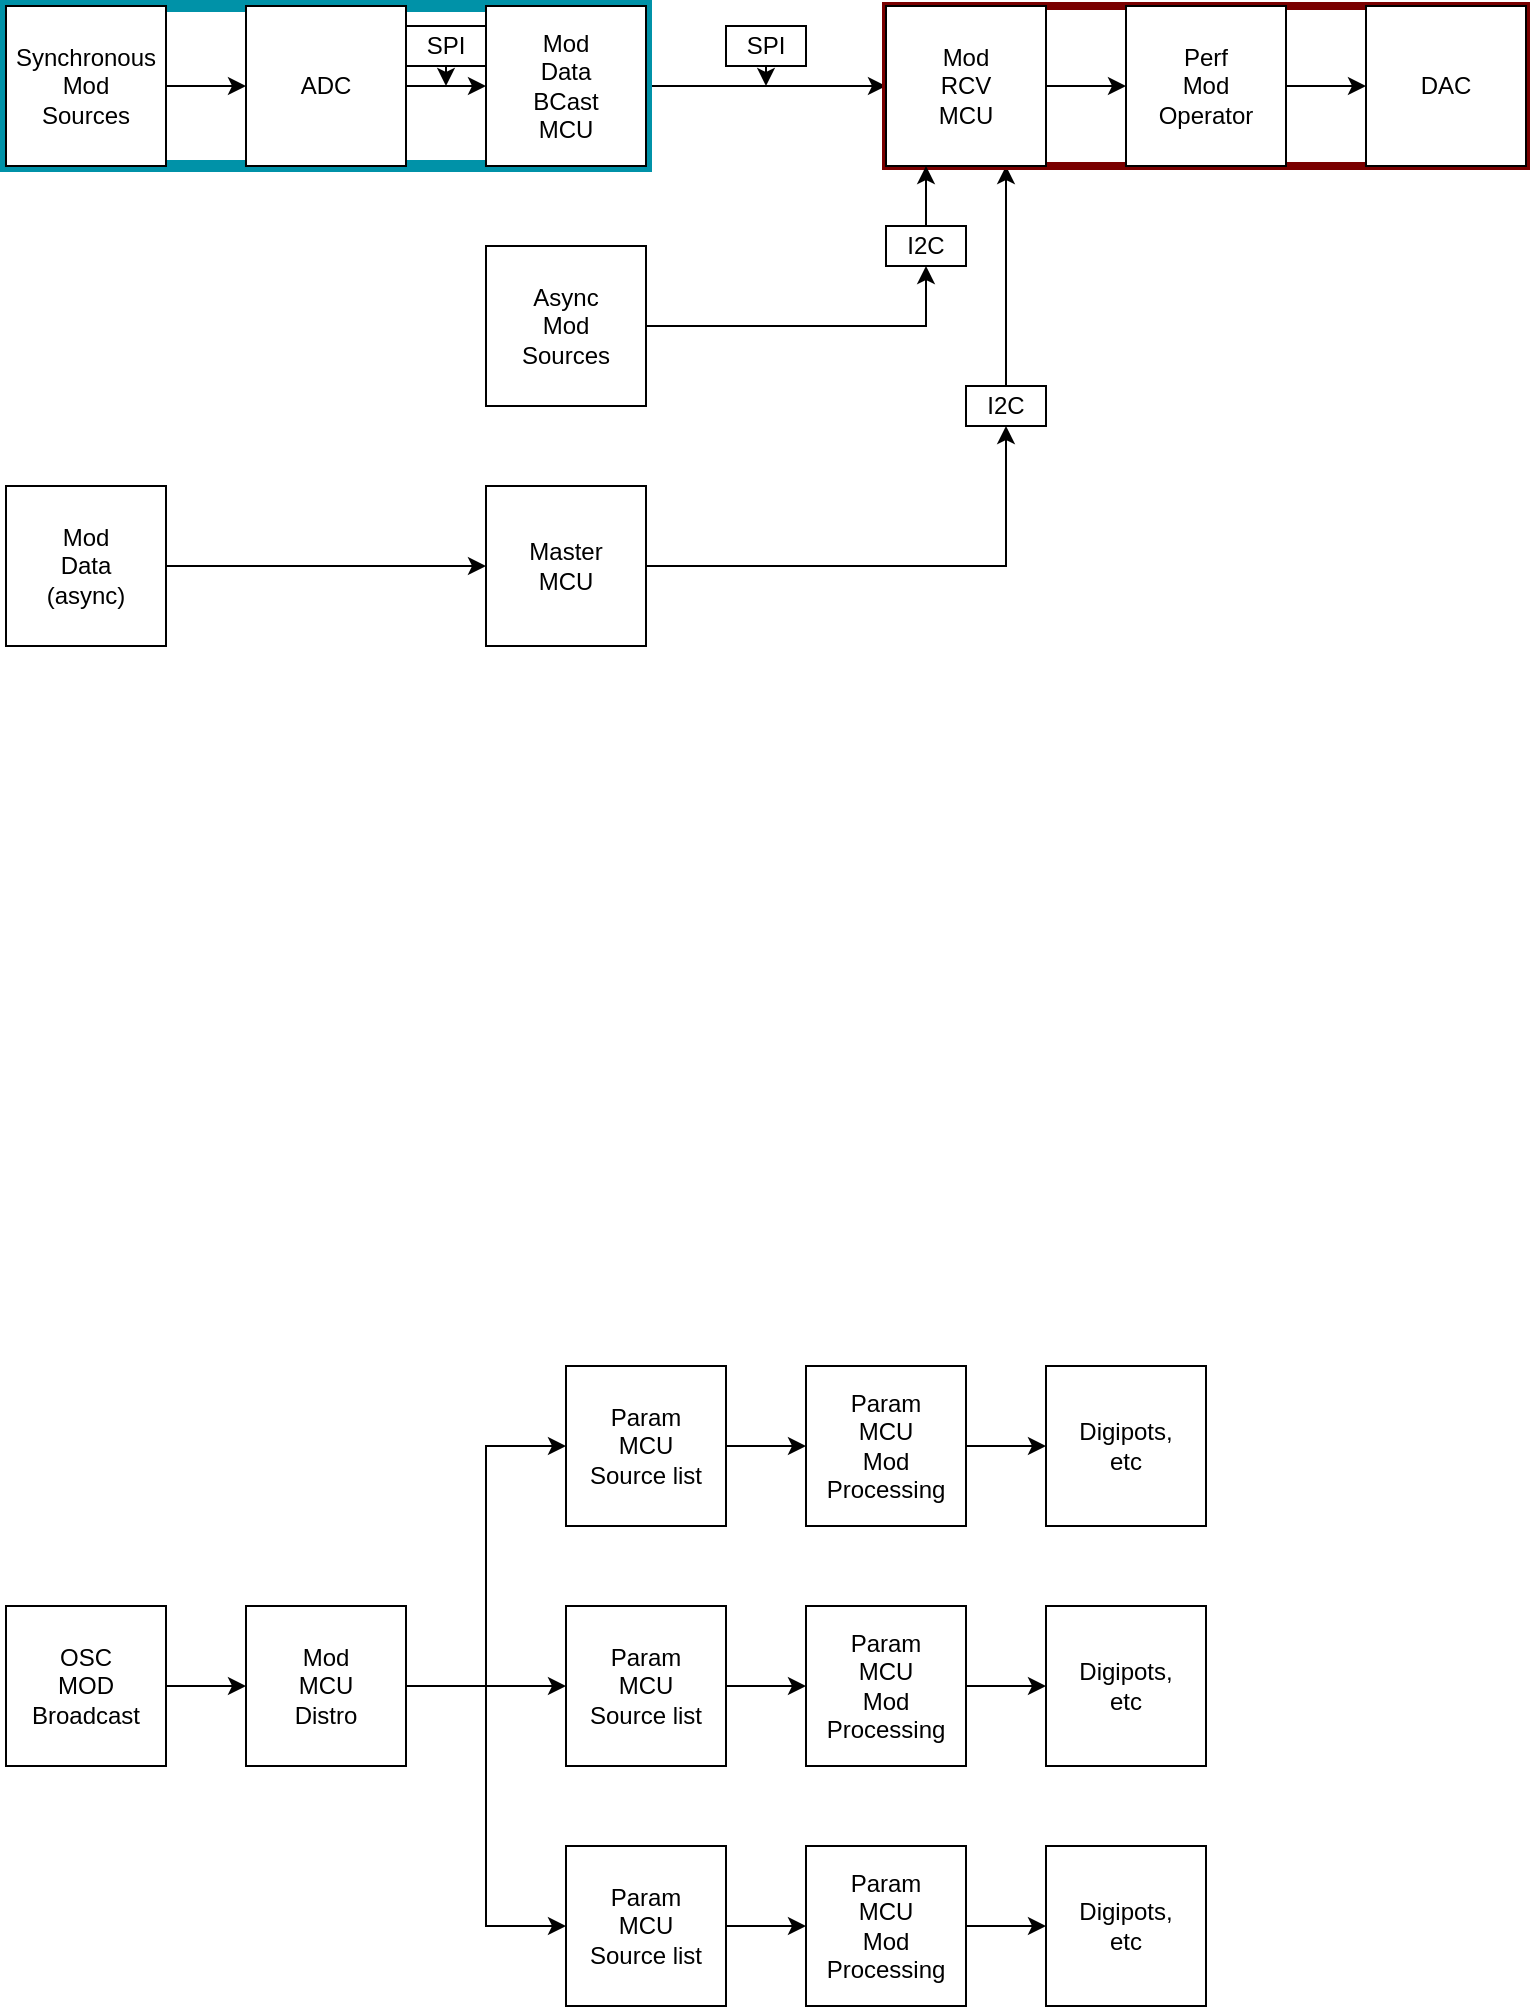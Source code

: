<mxfile version="13.6.2" type="device"><diagram id="Zq-pHyxajWsBaYifZNIH" name="Page-1"><mxGraphModel dx="1185" dy="685" grid="1" gridSize="10" guides="1" tooltips="1" connect="1" arrows="1" fold="1" page="1" pageScale="1" pageWidth="850" pageHeight="1100" math="0" shadow="0"><root><mxCell id="0"/><mxCell id="1" parent="0"/><mxCell id="CKQ7m0l-VBFjFJbRLZWQ-15" style="edgeStyle=orthogonalEdgeStyle;rounded=0;orthogonalLoop=1;jettySize=auto;html=1;entryX=0;entryY=0.5;entryDx=0;entryDy=0;" edge="1" parent="1" source="CKQ7m0l-VBFjFJbRLZWQ-13" target="CKQ7m0l-VBFjFJbRLZWQ-14"><mxGeometry relative="1" as="geometry"/></mxCell><mxCell id="CKQ7m0l-VBFjFJbRLZWQ-30" style="edgeStyle=orthogonalEdgeStyle;rounded=0;orthogonalLoop=1;jettySize=auto;html=1;entryX=0;entryY=0.5;entryDx=0;entryDy=0;" edge="1" parent="1" source="CKQ7m0l-VBFjFJbRLZWQ-13" target="CKQ7m0l-VBFjFJbRLZWQ-26"><mxGeometry relative="1" as="geometry"/></mxCell><mxCell id="CKQ7m0l-VBFjFJbRLZWQ-31" style="edgeStyle=orthogonalEdgeStyle;rounded=0;orthogonalLoop=1;jettySize=auto;html=1;entryX=0;entryY=0.5;entryDx=0;entryDy=0;" edge="1" parent="1" source="CKQ7m0l-VBFjFJbRLZWQ-13" target="CKQ7m0l-VBFjFJbRLZWQ-21"><mxGeometry relative="1" as="geometry"/></mxCell><mxCell id="CKQ7m0l-VBFjFJbRLZWQ-13" value="Mod&lt;br&gt;MCU&lt;br&gt;Distro" style="whiteSpace=wrap;html=1;aspect=fixed;" vertex="1" parent="1"><mxGeometry x="160" y="840" width="80" height="80" as="geometry"/></mxCell><mxCell id="CKQ7m0l-VBFjFJbRLZWQ-17" style="edgeStyle=orthogonalEdgeStyle;rounded=0;orthogonalLoop=1;jettySize=auto;html=1;entryX=0;entryY=0.5;entryDx=0;entryDy=0;" edge="1" parent="1" source="CKQ7m0l-VBFjFJbRLZWQ-14" target="CKQ7m0l-VBFjFJbRLZWQ-16"><mxGeometry relative="1" as="geometry"/></mxCell><mxCell id="CKQ7m0l-VBFjFJbRLZWQ-14" value="Param&lt;br&gt;MCU&lt;br&gt;Source list" style="whiteSpace=wrap;html=1;aspect=fixed;" vertex="1" parent="1"><mxGeometry x="320" y="840" width="80" height="80" as="geometry"/></mxCell><mxCell id="CKQ7m0l-VBFjFJbRLZWQ-19" style="edgeStyle=orthogonalEdgeStyle;rounded=0;orthogonalLoop=1;jettySize=auto;html=1;entryX=0;entryY=0.5;entryDx=0;entryDy=0;" edge="1" parent="1" source="CKQ7m0l-VBFjFJbRLZWQ-16" target="CKQ7m0l-VBFjFJbRLZWQ-18"><mxGeometry relative="1" as="geometry"/></mxCell><mxCell id="CKQ7m0l-VBFjFJbRLZWQ-16" value="Param&lt;br&gt;MCU&lt;br&gt;Mod&lt;br&gt;Processing" style="whiteSpace=wrap;html=1;aspect=fixed;" vertex="1" parent="1"><mxGeometry x="440" y="840" width="80" height="80" as="geometry"/></mxCell><mxCell id="CKQ7m0l-VBFjFJbRLZWQ-18" value="Digipots,&lt;br&gt;etc" style="whiteSpace=wrap;html=1;aspect=fixed;" vertex="1" parent="1"><mxGeometry x="560" y="840" width="80" height="80" as="geometry"/></mxCell><mxCell id="CKQ7m0l-VBFjFJbRLZWQ-20" style="edgeStyle=orthogonalEdgeStyle;rounded=0;orthogonalLoop=1;jettySize=auto;html=1;entryX=0;entryY=0.5;entryDx=0;entryDy=0;" edge="1" parent="1" source="CKQ7m0l-VBFjFJbRLZWQ-21" target="CKQ7m0l-VBFjFJbRLZWQ-23"><mxGeometry relative="1" as="geometry"/></mxCell><mxCell id="CKQ7m0l-VBFjFJbRLZWQ-21" value="Param&lt;br&gt;MCU&lt;br&gt;Source list" style="whiteSpace=wrap;html=1;aspect=fixed;" vertex="1" parent="1"><mxGeometry x="320" y="960" width="80" height="80" as="geometry"/></mxCell><mxCell id="CKQ7m0l-VBFjFJbRLZWQ-22" style="edgeStyle=orthogonalEdgeStyle;rounded=0;orthogonalLoop=1;jettySize=auto;html=1;entryX=0;entryY=0.5;entryDx=0;entryDy=0;" edge="1" parent="1" source="CKQ7m0l-VBFjFJbRLZWQ-23" target="CKQ7m0l-VBFjFJbRLZWQ-24"><mxGeometry relative="1" as="geometry"/></mxCell><mxCell id="CKQ7m0l-VBFjFJbRLZWQ-23" value="Param&lt;br&gt;MCU&lt;br&gt;Mod&lt;br&gt;Processing" style="whiteSpace=wrap;html=1;aspect=fixed;" vertex="1" parent="1"><mxGeometry x="440" y="960" width="80" height="80" as="geometry"/></mxCell><mxCell id="CKQ7m0l-VBFjFJbRLZWQ-24" value="Digipots,&lt;br&gt;etc" style="whiteSpace=wrap;html=1;aspect=fixed;" vertex="1" parent="1"><mxGeometry x="560" y="960" width="80" height="80" as="geometry"/></mxCell><mxCell id="CKQ7m0l-VBFjFJbRLZWQ-25" style="edgeStyle=orthogonalEdgeStyle;rounded=0;orthogonalLoop=1;jettySize=auto;html=1;entryX=0;entryY=0.5;entryDx=0;entryDy=0;" edge="1" parent="1" source="CKQ7m0l-VBFjFJbRLZWQ-26" target="CKQ7m0l-VBFjFJbRLZWQ-28"><mxGeometry relative="1" as="geometry"/></mxCell><mxCell id="CKQ7m0l-VBFjFJbRLZWQ-26" value="Param&lt;br&gt;MCU&lt;br&gt;Source list" style="whiteSpace=wrap;html=1;aspect=fixed;" vertex="1" parent="1"><mxGeometry x="320" y="720" width="80" height="80" as="geometry"/></mxCell><mxCell id="CKQ7m0l-VBFjFJbRLZWQ-27" style="edgeStyle=orthogonalEdgeStyle;rounded=0;orthogonalLoop=1;jettySize=auto;html=1;entryX=0;entryY=0.5;entryDx=0;entryDy=0;" edge="1" parent="1" source="CKQ7m0l-VBFjFJbRLZWQ-28" target="CKQ7m0l-VBFjFJbRLZWQ-29"><mxGeometry relative="1" as="geometry"/></mxCell><mxCell id="CKQ7m0l-VBFjFJbRLZWQ-28" value="Param&lt;br&gt;MCU&lt;br&gt;Mod&lt;br&gt;Processing" style="whiteSpace=wrap;html=1;aspect=fixed;" vertex="1" parent="1"><mxGeometry x="440" y="720" width="80" height="80" as="geometry"/></mxCell><mxCell id="CKQ7m0l-VBFjFJbRLZWQ-29" value="Digipots,&lt;br&gt;etc" style="whiteSpace=wrap;html=1;aspect=fixed;" vertex="1" parent="1"><mxGeometry x="560" y="720" width="80" height="80" as="geometry"/></mxCell><mxCell id="CKQ7m0l-VBFjFJbRLZWQ-38" style="edgeStyle=orthogonalEdgeStyle;rounded=0;orthogonalLoop=1;jettySize=auto;html=1;entryX=0;entryY=0.5;entryDx=0;entryDy=0;" edge="1" parent="1" source="CKQ7m0l-VBFjFJbRLZWQ-37" target="CKQ7m0l-VBFjFJbRLZWQ-13"><mxGeometry relative="1" as="geometry"/></mxCell><mxCell id="CKQ7m0l-VBFjFJbRLZWQ-37" value="OSC&lt;br&gt;MOD&lt;br&gt;Broadcast" style="whiteSpace=wrap;html=1;aspect=fixed;" vertex="1" parent="1"><mxGeometry x="40" y="840" width="80" height="80" as="geometry"/></mxCell><mxCell id="CKQ7m0l-VBFjFJbRLZWQ-41" style="edgeStyle=orthogonalEdgeStyle;rounded=0;orthogonalLoop=1;jettySize=auto;html=1;entryX=0;entryY=0.5;entryDx=0;entryDy=0;" edge="1" parent="1" source="CKQ7m0l-VBFjFJbRLZWQ-39" target="CKQ7m0l-VBFjFJbRLZWQ-40"><mxGeometry relative="1" as="geometry"/></mxCell><mxCell id="CKQ7m0l-VBFjFJbRLZWQ-67" style="edgeStyle=orthogonalEdgeStyle;rounded=0;orthogonalLoop=1;jettySize=auto;html=1;entryX=0;entryY=0.5;entryDx=0;entryDy=0;" edge="1" parent="1" source="CKQ7m0l-VBFjFJbRLZWQ-50" target="CKQ7m0l-VBFjFJbRLZWQ-66"><mxGeometry relative="1" as="geometry"/></mxCell><mxCell id="CKQ7m0l-VBFjFJbRLZWQ-50" value="Mod&lt;br&gt;Data&lt;br&gt;(async)" style="whiteSpace=wrap;html=1;aspect=fixed;" vertex="1" parent="1"><mxGeometry x="40" y="280" width="80" height="80" as="geometry"/></mxCell><mxCell id="CKQ7m0l-VBFjFJbRLZWQ-64" style="edgeStyle=orthogonalEdgeStyle;rounded=0;orthogonalLoop=1;jettySize=auto;html=1;exitX=0.5;exitY=1;exitDx=0;exitDy=0;" edge="1" parent="1" source="CKQ7m0l-VBFjFJbRLZWQ-61"><mxGeometry relative="1" as="geometry"><mxPoint x="420" y="80" as="targetPoint"/></mxGeometry></mxCell><mxCell id="CKQ7m0l-VBFjFJbRLZWQ-61" value="SPI" style="text;html=1;fillColor=none;align=center;verticalAlign=middle;whiteSpace=wrap;rounded=0;strokeColor=#000000;" vertex="1" parent="1"><mxGeometry x="400" y="50" width="40" height="20" as="geometry"/></mxCell><mxCell id="CKQ7m0l-VBFjFJbRLZWQ-68" style="edgeStyle=orthogonalEdgeStyle;rounded=0;orthogonalLoop=1;jettySize=auto;html=1;entryX=0.75;entryY=1;entryDx=0;entryDy=0;" edge="1" parent="1" source="CKQ7m0l-VBFjFJbRLZWQ-87" target="CKQ7m0l-VBFjFJbRLZWQ-40"><mxGeometry relative="1" as="geometry"/></mxCell><mxCell id="CKQ7m0l-VBFjFJbRLZWQ-66" value="Master&lt;br&gt;MCU" style="whiteSpace=wrap;html=1;aspect=fixed;" vertex="1" parent="1"><mxGeometry x="280" y="280" width="80" height="80" as="geometry"/></mxCell><mxCell id="CKQ7m0l-VBFjFJbRLZWQ-76" value="" style="group;strokeColor=#7A0000;perimeterSpacing=0;strokeWidth=4;" vertex="1" connectable="0" parent="1"><mxGeometry x="480" y="40" width="320" height="80" as="geometry"/></mxCell><mxCell id="CKQ7m0l-VBFjFJbRLZWQ-75" value="" style="group" vertex="1" connectable="0" parent="CKQ7m0l-VBFjFJbRLZWQ-76"><mxGeometry width="320" height="80" as="geometry"/></mxCell><mxCell id="CKQ7m0l-VBFjFJbRLZWQ-74" value="" style="group" vertex="1" connectable="0" parent="CKQ7m0l-VBFjFJbRLZWQ-75"><mxGeometry width="320" height="80" as="geometry"/></mxCell><mxCell id="CKQ7m0l-VBFjFJbRLZWQ-40" value="Mod&lt;br&gt;RCV&lt;br&gt;MCU" style="whiteSpace=wrap;html=1;aspect=fixed;" vertex="1" parent="CKQ7m0l-VBFjFJbRLZWQ-74"><mxGeometry width="80" height="80" as="geometry"/></mxCell><mxCell id="CKQ7m0l-VBFjFJbRLZWQ-48" value="Perf&lt;br&gt;Mod&lt;br&gt;Operator" style="whiteSpace=wrap;html=1;aspect=fixed;" vertex="1" parent="CKQ7m0l-VBFjFJbRLZWQ-74"><mxGeometry x="120" width="80" height="80" as="geometry"/></mxCell><mxCell id="CKQ7m0l-VBFjFJbRLZWQ-49" style="edgeStyle=orthogonalEdgeStyle;rounded=0;orthogonalLoop=1;jettySize=auto;html=1;entryX=0;entryY=0.5;entryDx=0;entryDy=0;" edge="1" parent="CKQ7m0l-VBFjFJbRLZWQ-74" source="CKQ7m0l-VBFjFJbRLZWQ-40" target="CKQ7m0l-VBFjFJbRLZWQ-48"><mxGeometry relative="1" as="geometry"/></mxCell><mxCell id="CKQ7m0l-VBFjFJbRLZWQ-59" value="DAC" style="whiteSpace=wrap;html=1;aspect=fixed;" vertex="1" parent="CKQ7m0l-VBFjFJbRLZWQ-74"><mxGeometry x="240" width="80" height="80" as="geometry"/></mxCell><mxCell id="CKQ7m0l-VBFjFJbRLZWQ-60" value="" style="edgeStyle=orthogonalEdgeStyle;rounded=0;orthogonalLoop=1;jettySize=auto;html=1;" edge="1" parent="CKQ7m0l-VBFjFJbRLZWQ-74" source="CKQ7m0l-VBFjFJbRLZWQ-48" target="CKQ7m0l-VBFjFJbRLZWQ-59"><mxGeometry relative="1" as="geometry"/></mxCell><mxCell id="CKQ7m0l-VBFjFJbRLZWQ-78" value="" style="group;strokeWidth=6;strokeColor=#0092A8;" vertex="1" connectable="0" parent="1"><mxGeometry x="40" y="40" width="320" height="80" as="geometry"/></mxCell><mxCell id="CKQ7m0l-VBFjFJbRLZWQ-77" value="" style="group;strokeWidth=6;" vertex="1" connectable="0" parent="CKQ7m0l-VBFjFJbRLZWQ-78"><mxGeometry width="320" height="80" as="geometry"/></mxCell><mxCell id="CKQ7m0l-VBFjFJbRLZWQ-39" value="Mod&lt;br&gt;Data&lt;br&gt;BCast&lt;br&gt;MCU" style="whiteSpace=wrap;html=1;aspect=fixed;" vertex="1" parent="CKQ7m0l-VBFjFJbRLZWQ-77"><mxGeometry x="240" width="80" height="80" as="geometry"/></mxCell><mxCell id="CKQ7m0l-VBFjFJbRLZWQ-52" value="Synchronous&lt;br&gt;Mod&lt;br&gt;Sources" style="whiteSpace=wrap;html=1;aspect=fixed;" vertex="1" parent="CKQ7m0l-VBFjFJbRLZWQ-77"><mxGeometry width="80" height="80" as="geometry"/></mxCell><mxCell id="CKQ7m0l-VBFjFJbRLZWQ-56" value="" style="edgeStyle=orthogonalEdgeStyle;rounded=0;orthogonalLoop=1;jettySize=auto;html=1;" edge="1" parent="CKQ7m0l-VBFjFJbRLZWQ-77" source="CKQ7m0l-VBFjFJbRLZWQ-53" target="CKQ7m0l-VBFjFJbRLZWQ-39"><mxGeometry relative="1" as="geometry"/></mxCell><mxCell id="CKQ7m0l-VBFjFJbRLZWQ-53" value="ADC" style="whiteSpace=wrap;html=1;aspect=fixed;" vertex="1" parent="CKQ7m0l-VBFjFJbRLZWQ-77"><mxGeometry x="120" width="80" height="80" as="geometry"/></mxCell><mxCell id="CKQ7m0l-VBFjFJbRLZWQ-54" style="edgeStyle=orthogonalEdgeStyle;rounded=0;orthogonalLoop=1;jettySize=auto;html=1;entryX=0;entryY=0.5;entryDx=0;entryDy=0;" edge="1" parent="CKQ7m0l-VBFjFJbRLZWQ-77" source="CKQ7m0l-VBFjFJbRLZWQ-52" target="CKQ7m0l-VBFjFJbRLZWQ-53"><mxGeometry relative="1" as="geometry"/></mxCell><mxCell id="CKQ7m0l-VBFjFJbRLZWQ-65" style="edgeStyle=orthogonalEdgeStyle;rounded=0;orthogonalLoop=1;jettySize=auto;html=1;exitX=0.5;exitY=1;exitDx=0;exitDy=0;" edge="1" parent="CKQ7m0l-VBFjFJbRLZWQ-77" source="CKQ7m0l-VBFjFJbRLZWQ-62"><mxGeometry relative="1" as="geometry"><mxPoint x="220" y="40" as="targetPoint"/></mxGeometry></mxCell><mxCell id="CKQ7m0l-VBFjFJbRLZWQ-62" value="SPI" style="text;html=1;fillColor=none;align=center;verticalAlign=middle;whiteSpace=wrap;rounded=0;strokeColor=#000000;" vertex="1" parent="CKQ7m0l-VBFjFJbRLZWQ-77"><mxGeometry x="200" y="10" width="40" height="20" as="geometry"/></mxCell><mxCell id="CKQ7m0l-VBFjFJbRLZWQ-83" style="edgeStyle=orthogonalEdgeStyle;rounded=0;orthogonalLoop=1;jettySize=auto;html=1;entryX=0.25;entryY=1;entryDx=0;entryDy=0;" edge="1" parent="1" source="CKQ7m0l-VBFjFJbRLZWQ-90" target="CKQ7m0l-VBFjFJbRLZWQ-40"><mxGeometry relative="1" as="geometry"/></mxCell><mxCell id="CKQ7m0l-VBFjFJbRLZWQ-82" value="Async&lt;br&gt;Mod&lt;br&gt;Sources" style="whiteSpace=wrap;html=1;aspect=fixed;" vertex="1" parent="1"><mxGeometry x="280" y="160" width="80" height="80" as="geometry"/></mxCell><mxCell id="CKQ7m0l-VBFjFJbRLZWQ-87" value="I2C" style="text;html=1;fillColor=none;align=center;verticalAlign=middle;whiteSpace=wrap;rounded=0;strokeColor=#000000;" vertex="1" parent="1"><mxGeometry x="520" y="230" width="40" height="20" as="geometry"/></mxCell><mxCell id="CKQ7m0l-VBFjFJbRLZWQ-88" style="edgeStyle=orthogonalEdgeStyle;rounded=0;orthogonalLoop=1;jettySize=auto;html=1;" edge="1" parent="1" source="CKQ7m0l-VBFjFJbRLZWQ-66"><mxGeometry relative="1" as="geometry"><mxPoint x="360" y="319.966" as="sourcePoint"/><mxPoint x="540" y="250" as="targetPoint"/><Array as="points"><mxPoint x="540" y="320"/><mxPoint x="540" y="250"/></Array></mxGeometry></mxCell><mxCell id="CKQ7m0l-VBFjFJbRLZWQ-90" value="I2C" style="text;html=1;fillColor=none;align=center;verticalAlign=middle;whiteSpace=wrap;rounded=0;strokeColor=#000000;" vertex="1" parent="1"><mxGeometry x="480" y="150" width="40" height="20" as="geometry"/></mxCell><mxCell id="CKQ7m0l-VBFjFJbRLZWQ-92" style="edgeStyle=orthogonalEdgeStyle;rounded=0;orthogonalLoop=1;jettySize=auto;html=1;entryX=0.5;entryY=1;entryDx=0;entryDy=0;" edge="1" parent="1" source="CKQ7m0l-VBFjFJbRLZWQ-82" target="CKQ7m0l-VBFjFJbRLZWQ-90"><mxGeometry relative="1" as="geometry"><mxPoint x="120" y="199.966" as="sourcePoint"/><mxPoint x="320" y="200" as="targetPoint"/><Array as="points"><mxPoint x="500" y="200"/></Array></mxGeometry></mxCell></root></mxGraphModel></diagram></mxfile>